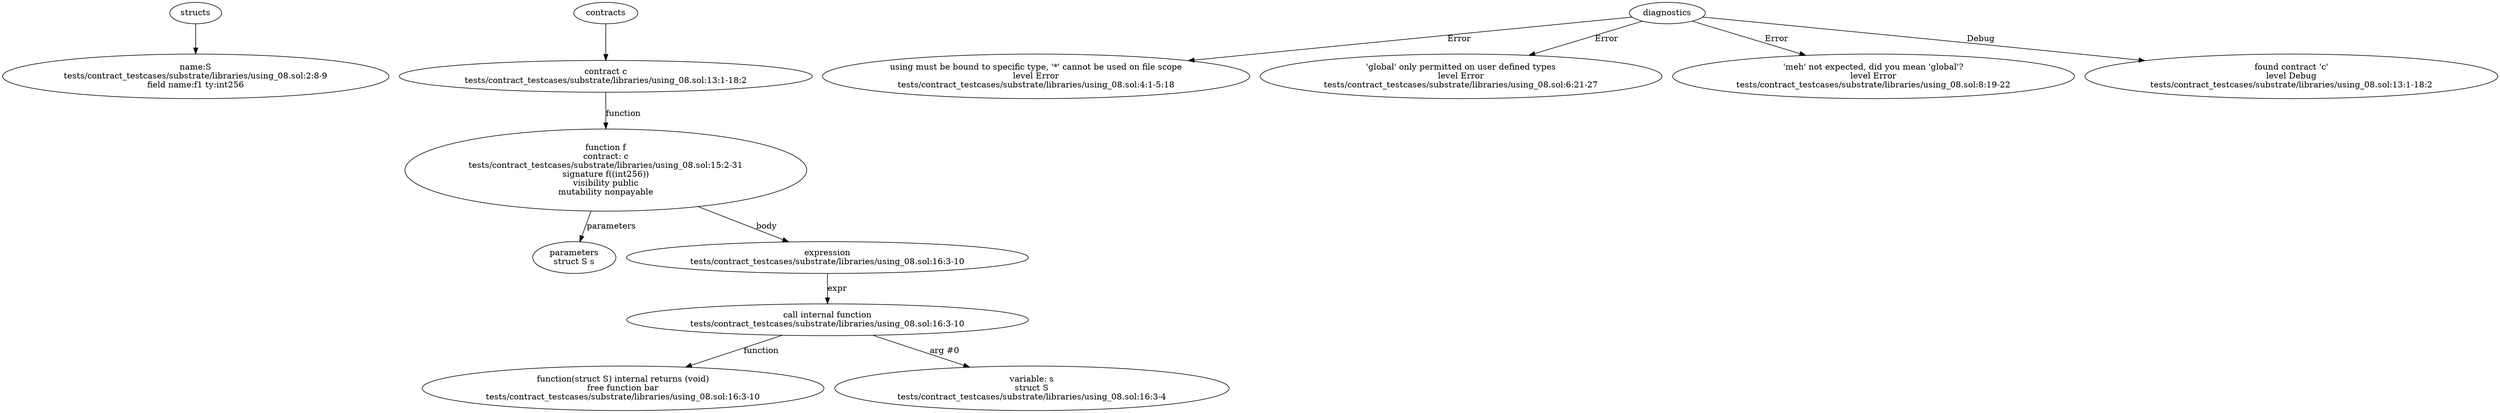 strict digraph "tests/contract_testcases/substrate/libraries/using_08.sol" {
	S [label="name:S\ntests/contract_testcases/substrate/libraries/using_08.sol:2:8-9\nfield name:f1 ty:int256"]
	contract [label="contract c\ntests/contract_testcases/substrate/libraries/using_08.sol:13:1-18:2"]
	f [label="function f\ncontract: c\ntests/contract_testcases/substrate/libraries/using_08.sol:15:2-31\nsignature f((int256))\nvisibility public\nmutability nonpayable"]
	parameters [label="parameters\nstruct S s"]
	expr [label="expression\ntests/contract_testcases/substrate/libraries/using_08.sol:16:3-10"]
	call_internal_function [label="call internal function\ntests/contract_testcases/substrate/libraries/using_08.sol:16:3-10"]
	internal_function [label="function(struct S) internal returns (void)\nfree function bar\ntests/contract_testcases/substrate/libraries/using_08.sol:16:3-10"]
	variable [label="variable: s\nstruct S\ntests/contract_testcases/substrate/libraries/using_08.sol:16:3-4"]
	diagnostic [label="using must be bound to specific type, '*' cannot be used on file scope\nlevel Error\ntests/contract_testcases/substrate/libraries/using_08.sol:4:1-5:18"]
	diagnostic_12 [label="'global' only permitted on user defined types\nlevel Error\ntests/contract_testcases/substrate/libraries/using_08.sol:6:21-27"]
	diagnostic_13 [label="'meh' not expected, did you mean 'global'?\nlevel Error\ntests/contract_testcases/substrate/libraries/using_08.sol:8:19-22"]
	diagnostic_14 [label="found contract 'c'\nlevel Debug\ntests/contract_testcases/substrate/libraries/using_08.sol:13:1-18:2"]
	structs -> S
	contracts -> contract
	contract -> f [label="function"]
	f -> parameters [label="parameters"]
	f -> expr [label="body"]
	expr -> call_internal_function [label="expr"]
	call_internal_function -> internal_function [label="function"]
	call_internal_function -> variable [label="arg #0"]
	diagnostics -> diagnostic [label="Error"]
	diagnostics -> diagnostic_12 [label="Error"]
	diagnostics -> diagnostic_13 [label="Error"]
	diagnostics -> diagnostic_14 [label="Debug"]
}
